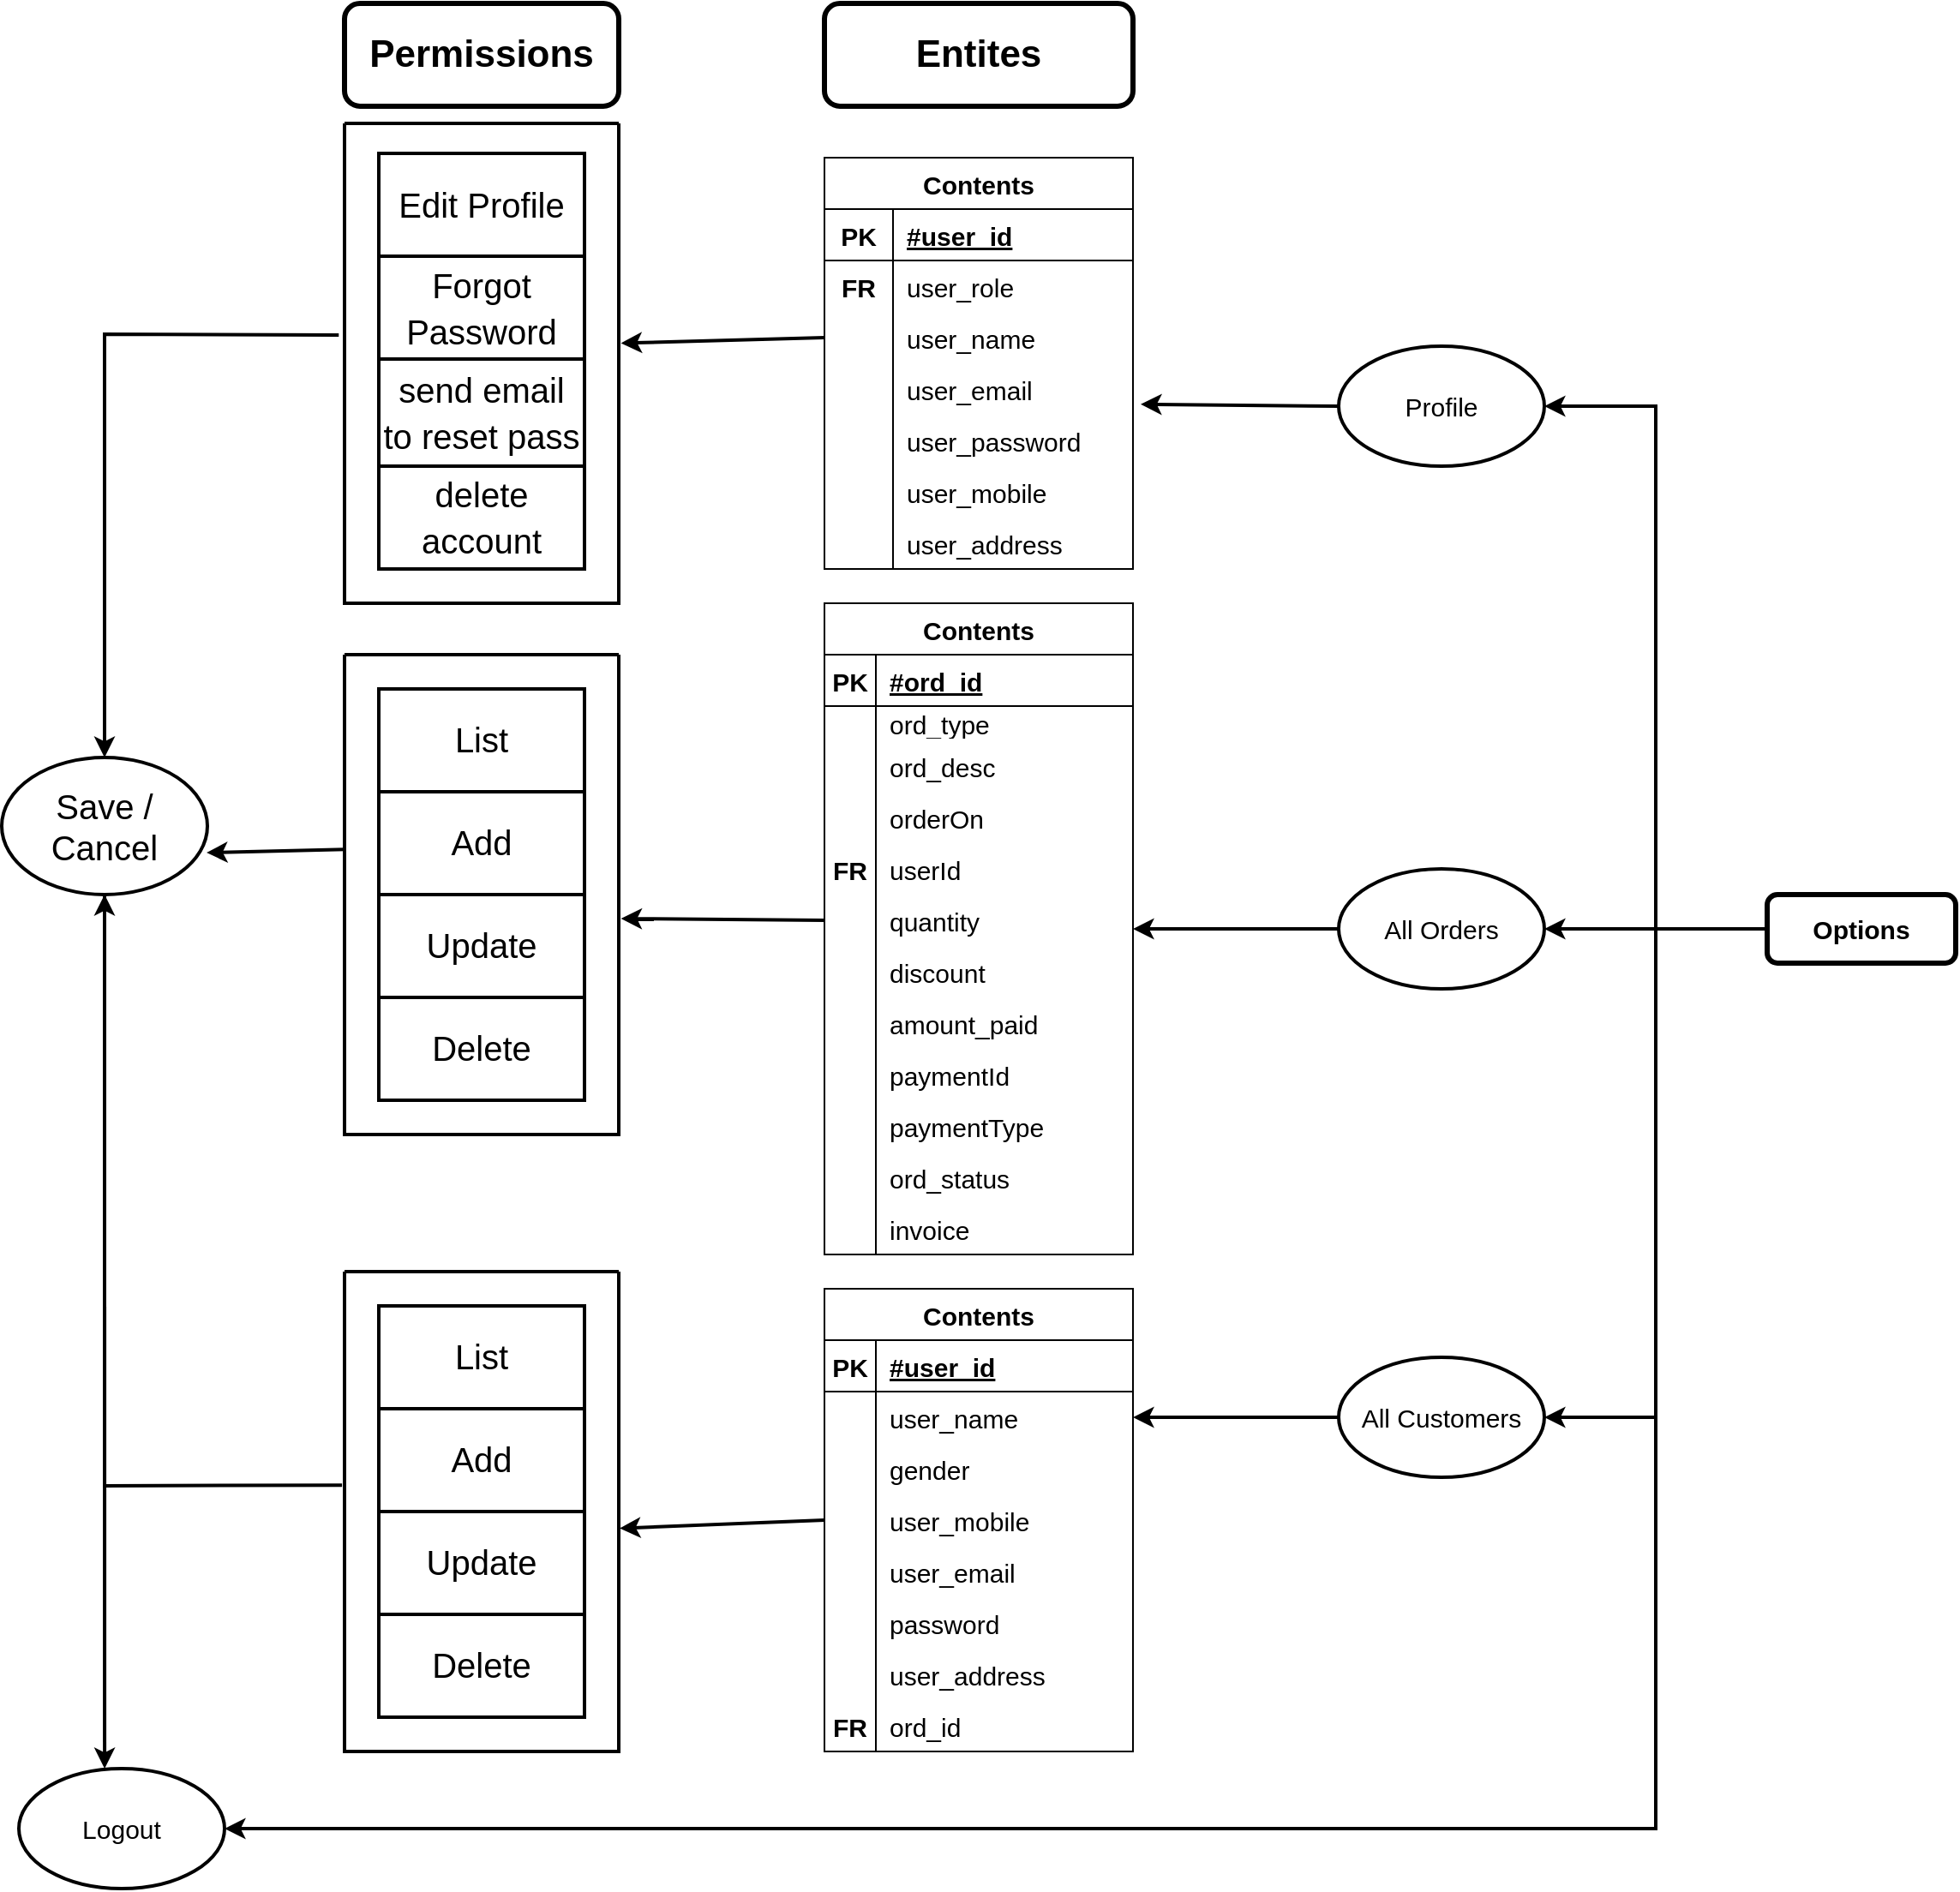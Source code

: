 <mxfile version="16.0.2" type="device"><diagram id="R2lEEEUBdFMjLlhIrx00" name="Page-1"><mxGraphModel dx="1298" dy="811" grid="1" gridSize="10" guides="1" tooltips="1" connect="1" arrows="1" fold="1" page="1" pageScale="1" pageWidth="850" pageHeight="1100" math="0" shadow="0" extFonts="Permanent Marker^https://fonts.googleapis.com/css?family=Permanent+Marker"><root><mxCell id="0"/><mxCell id="1" parent="0"/><mxCell id="sTj6Rtpr7MYNCjyvG1EF-151" style="edgeStyle=elbowEdgeStyle;rounded=0;orthogonalLoop=1;jettySize=auto;html=1;exitX=0;exitY=0.5;exitDx=0;exitDy=0;entryX=1;entryY=0.5;entryDx=0;entryDy=0;fontSize=15;strokeWidth=2;" parent="1" source="sTj6Rtpr7MYNCjyvG1EF-1" target="sTj6Rtpr7MYNCjyvG1EF-77" edge="1"><mxGeometry relative="1" as="geometry"><Array as="points"><mxPoint x="1285" y="440"/></Array></mxGeometry></mxCell><mxCell id="sTj6Rtpr7MYNCjyvG1EF-152" style="edgeStyle=elbowEdgeStyle;rounded=0;orthogonalLoop=1;jettySize=auto;html=1;exitX=0;exitY=0.5;exitDx=0;exitDy=0;entryX=1;entryY=0.5;entryDx=0;entryDy=0;fontSize=15;strokeWidth=2;" parent="1" source="sTj6Rtpr7MYNCjyvG1EF-1" target="sTj6Rtpr7MYNCjyvG1EF-78" edge="1"><mxGeometry relative="1" as="geometry"/></mxCell><mxCell id="sTj6Rtpr7MYNCjyvG1EF-153" style="edgeStyle=elbowEdgeStyle;rounded=0;orthogonalLoop=1;jettySize=auto;html=1;exitX=0;exitY=0.5;exitDx=0;exitDy=0;entryX=1;entryY=0.5;entryDx=0;entryDy=0;fontSize=15;strokeWidth=2;" parent="1" source="sTj6Rtpr7MYNCjyvG1EF-1" target="sTj6Rtpr7MYNCjyvG1EF-79" edge="1"><mxGeometry relative="1" as="geometry"/></mxCell><mxCell id="sTj6Rtpr7MYNCjyvG1EF-222" style="edgeStyle=elbowEdgeStyle;rounded=0;orthogonalLoop=1;jettySize=auto;html=1;exitX=0;exitY=0.5;exitDx=0;exitDy=0;fontSize=22;strokeWidth=2;entryX=1;entryY=0.5;entryDx=0;entryDy=0;" parent="1" source="sTj6Rtpr7MYNCjyvG1EF-1" target="sTj6Rtpr7MYNCjyvG1EF-80" edge="1"><mxGeometry relative="1" as="geometry"><mxPoint x="475.0" y="1125" as="targetPoint"/><mxPoint x="1355" y="590" as="sourcePoint"/><Array as="points"><mxPoint x="1285" y="850"/></Array></mxGeometry></mxCell><mxCell id="sTj6Rtpr7MYNCjyvG1EF-1" value="&lt;font style=&quot;font-size: 15px&quot;&gt;&lt;b&gt;Options&lt;/b&gt;&lt;/font&gt;" style="rounded=1;whiteSpace=wrap;html=1;strokeWidth=3;" parent="1" vertex="1"><mxGeometry x="1350" y="570" width="110" height="40" as="geometry"/></mxCell><mxCell id="sTj6Rtpr7MYNCjyvG1EF-156" style="edgeStyle=none;rounded=0;orthogonalLoop=1;jettySize=auto;html=1;exitX=0;exitY=0.5;exitDx=0;exitDy=0;entryX=1.025;entryY=0.796;entryDx=0;entryDy=0;entryPerimeter=0;fontSize=15;strokeWidth=2;" parent="1" source="sTj6Rtpr7MYNCjyvG1EF-77" target="sTj6Rtpr7MYNCjyvG1EF-88" edge="1"><mxGeometry relative="1" as="geometry"/></mxCell><mxCell id="sTj6Rtpr7MYNCjyvG1EF-77" value="Profile" style="ellipse;whiteSpace=wrap;html=1;fontSize=15;strokeWidth=2;" parent="1" vertex="1"><mxGeometry x="1100" y="250" width="120" height="70" as="geometry"/></mxCell><mxCell id="sTj6Rtpr7MYNCjyvG1EF-157" style="edgeStyle=none;rounded=0;orthogonalLoop=1;jettySize=auto;html=1;fontSize=15;strokeWidth=2;exitX=0;exitY=0.5;exitDx=0;exitDy=0;" parent="1" source="sTj6Rtpr7MYNCjyvG1EF-78" edge="1"><mxGeometry relative="1" as="geometry"><mxPoint x="1097" y="600" as="sourcePoint"/><mxPoint x="980" y="590" as="targetPoint"/></mxGeometry></mxCell><mxCell id="sTj6Rtpr7MYNCjyvG1EF-78" value="All Orders" style="ellipse;whiteSpace=wrap;html=1;fontSize=15;strokeWidth=2;" parent="1" vertex="1"><mxGeometry x="1100" y="555" width="120" height="70" as="geometry"/></mxCell><mxCell id="sTj6Rtpr7MYNCjyvG1EF-158" style="edgeStyle=none;rounded=0;orthogonalLoop=1;jettySize=auto;html=1;exitX=0;exitY=0.5;exitDx=0;exitDy=0;entryX=1;entryY=0.5;entryDx=0;entryDy=0;fontSize=15;strokeWidth=2;" parent="1" source="sTj6Rtpr7MYNCjyvG1EF-79" target="sTj6Rtpr7MYNCjyvG1EF-140" edge="1"><mxGeometry relative="1" as="geometry"/></mxCell><mxCell id="sTj6Rtpr7MYNCjyvG1EF-79" value="All Customers" style="ellipse;whiteSpace=wrap;html=1;fontSize=15;strokeWidth=2;" parent="1" vertex="1"><mxGeometry x="1100" y="840" width="120" height="70" as="geometry"/></mxCell><mxCell id="sTj6Rtpr7MYNCjyvG1EF-80" value="Logout" style="ellipse;whiteSpace=wrap;html=1;fontSize=15;strokeWidth=2;" parent="1" vertex="1"><mxGeometry x="330" y="1080" width="120" height="70" as="geometry"/></mxCell><mxCell id="sTj6Rtpr7MYNCjyvG1EF-81" value="Contents" style="shape=table;startSize=30;container=1;collapsible=1;childLayout=tableLayout;fixedRows=1;rowLines=0;fontStyle=1;align=center;resizeLast=1;fontSize=15;strokeWidth=1;" parent="1" vertex="1"><mxGeometry x="800" y="140" width="180" height="240" as="geometry"/></mxCell><mxCell id="sTj6Rtpr7MYNCjyvG1EF-82" value="" style="shape=partialRectangle;collapsible=0;dropTarget=0;pointerEvents=0;fillColor=none;top=0;left=0;bottom=1;right=0;points=[[0,0.5],[1,0.5]];portConstraint=eastwest;fontSize=15;strokeWidth=1;" parent="sTj6Rtpr7MYNCjyvG1EF-81" vertex="1"><mxGeometry y="30" width="180" height="30" as="geometry"/></mxCell><mxCell id="sTj6Rtpr7MYNCjyvG1EF-83" value="PK" style="shape=partialRectangle;connectable=0;fillColor=none;top=0;left=0;bottom=0;right=0;fontStyle=1;overflow=hidden;fontSize=15;strokeWidth=1;" parent="sTj6Rtpr7MYNCjyvG1EF-82" vertex="1"><mxGeometry width="40" height="30" as="geometry"><mxRectangle width="40" height="30" as="alternateBounds"/></mxGeometry></mxCell><mxCell id="sTj6Rtpr7MYNCjyvG1EF-84" value="#user_id" style="shape=partialRectangle;connectable=0;fillColor=none;top=0;left=0;bottom=0;right=0;align=left;spacingLeft=6;fontStyle=5;overflow=hidden;fontSize=15;strokeWidth=1;" parent="sTj6Rtpr7MYNCjyvG1EF-82" vertex="1"><mxGeometry x="40" width="140" height="30" as="geometry"><mxRectangle width="140" height="30" as="alternateBounds"/></mxGeometry></mxCell><mxCell id="sTj6Rtpr7MYNCjyvG1EF-100" value="" style="shape=partialRectangle;collapsible=0;dropTarget=0;pointerEvents=0;fillColor=none;top=0;left=0;bottom=0;right=0;points=[[0,0.5],[1,0.5]];portConstraint=eastwest;fontSize=15;strokeWidth=1;" parent="sTj6Rtpr7MYNCjyvG1EF-81" vertex="1"><mxGeometry y="60" width="180" height="30" as="geometry"/></mxCell><mxCell id="sTj6Rtpr7MYNCjyvG1EF-101" value="FR" style="shape=partialRectangle;connectable=0;fillColor=none;top=0;left=0;bottom=0;right=0;editable=1;overflow=hidden;fontSize=15;strokeWidth=1;fontStyle=1" parent="sTj6Rtpr7MYNCjyvG1EF-100" vertex="1"><mxGeometry width="40" height="30" as="geometry"><mxRectangle width="40" height="30" as="alternateBounds"/></mxGeometry></mxCell><mxCell id="sTj6Rtpr7MYNCjyvG1EF-102" value="user_role" style="shape=partialRectangle;connectable=0;fillColor=none;top=0;left=0;bottom=0;right=0;align=left;spacingLeft=6;overflow=hidden;fontSize=15;strokeWidth=1;" parent="sTj6Rtpr7MYNCjyvG1EF-100" vertex="1"><mxGeometry x="40" width="140" height="30" as="geometry"><mxRectangle width="140" height="30" as="alternateBounds"/></mxGeometry></mxCell><mxCell id="sTj6Rtpr7MYNCjyvG1EF-85" value="" style="shape=partialRectangle;collapsible=0;dropTarget=0;pointerEvents=0;fillColor=none;top=0;left=0;bottom=0;right=0;points=[[0,0.5],[1,0.5]];portConstraint=eastwest;fontSize=15;strokeWidth=1;" parent="sTj6Rtpr7MYNCjyvG1EF-81" vertex="1"><mxGeometry y="90" width="180" height="30" as="geometry"/></mxCell><mxCell id="sTj6Rtpr7MYNCjyvG1EF-86" value="" style="shape=partialRectangle;connectable=0;fillColor=none;top=0;left=0;bottom=0;right=0;editable=1;overflow=hidden;fontSize=15;strokeWidth=1;" parent="sTj6Rtpr7MYNCjyvG1EF-85" vertex="1"><mxGeometry width="40" height="30" as="geometry"><mxRectangle width="40" height="30" as="alternateBounds"/></mxGeometry></mxCell><mxCell id="sTj6Rtpr7MYNCjyvG1EF-87" value="user_name" style="shape=partialRectangle;connectable=0;fillColor=none;top=0;left=0;bottom=0;right=0;align=left;spacingLeft=6;overflow=hidden;fontSize=15;strokeWidth=1;" parent="sTj6Rtpr7MYNCjyvG1EF-85" vertex="1"><mxGeometry x="40" width="140" height="30" as="geometry"><mxRectangle width="140" height="30" as="alternateBounds"/></mxGeometry></mxCell><mxCell id="sTj6Rtpr7MYNCjyvG1EF-88" value="" style="shape=partialRectangle;collapsible=0;dropTarget=0;pointerEvents=0;fillColor=none;top=0;left=0;bottom=0;right=0;points=[[0,0.5],[1,0.5]];portConstraint=eastwest;fontSize=15;strokeWidth=1;" parent="sTj6Rtpr7MYNCjyvG1EF-81" vertex="1"><mxGeometry y="120" width="180" height="30" as="geometry"/></mxCell><mxCell id="sTj6Rtpr7MYNCjyvG1EF-89" value="" style="shape=partialRectangle;connectable=0;fillColor=none;top=0;left=0;bottom=0;right=0;editable=1;overflow=hidden;fontSize=15;strokeWidth=1;" parent="sTj6Rtpr7MYNCjyvG1EF-88" vertex="1"><mxGeometry width="40" height="30" as="geometry"><mxRectangle width="40" height="30" as="alternateBounds"/></mxGeometry></mxCell><mxCell id="sTj6Rtpr7MYNCjyvG1EF-90" value="user_email" style="shape=partialRectangle;connectable=0;fillColor=none;top=0;left=0;bottom=0;right=0;align=left;spacingLeft=6;overflow=hidden;fontSize=15;strokeWidth=1;" parent="sTj6Rtpr7MYNCjyvG1EF-88" vertex="1"><mxGeometry x="40" width="140" height="30" as="geometry"><mxRectangle width="140" height="30" as="alternateBounds"/></mxGeometry></mxCell><mxCell id="sTj6Rtpr7MYNCjyvG1EF-91" value="" style="shape=partialRectangle;collapsible=0;dropTarget=0;pointerEvents=0;fillColor=none;top=0;left=0;bottom=0;right=0;points=[[0,0.5],[1,0.5]];portConstraint=eastwest;fontSize=15;strokeWidth=1;" parent="sTj6Rtpr7MYNCjyvG1EF-81" vertex="1"><mxGeometry y="150" width="180" height="30" as="geometry"/></mxCell><mxCell id="sTj6Rtpr7MYNCjyvG1EF-92" value="" style="shape=partialRectangle;connectable=0;fillColor=none;top=0;left=0;bottom=0;right=0;editable=1;overflow=hidden;fontSize=15;strokeWidth=1;" parent="sTj6Rtpr7MYNCjyvG1EF-91" vertex="1"><mxGeometry width="40" height="30" as="geometry"><mxRectangle width="40" height="30" as="alternateBounds"/></mxGeometry></mxCell><mxCell id="sTj6Rtpr7MYNCjyvG1EF-93" value="user_password" style="shape=partialRectangle;connectable=0;fillColor=none;top=0;left=0;bottom=0;right=0;align=left;spacingLeft=6;overflow=hidden;fontSize=15;strokeWidth=1;" parent="sTj6Rtpr7MYNCjyvG1EF-91" vertex="1"><mxGeometry x="40" width="140" height="30" as="geometry"><mxRectangle width="140" height="30" as="alternateBounds"/></mxGeometry></mxCell><mxCell id="sTj6Rtpr7MYNCjyvG1EF-94" value="" style="shape=partialRectangle;collapsible=0;dropTarget=0;pointerEvents=0;fillColor=none;top=0;left=0;bottom=0;right=0;points=[[0,0.5],[1,0.5]];portConstraint=eastwest;fontSize=15;strokeWidth=1;" parent="sTj6Rtpr7MYNCjyvG1EF-81" vertex="1"><mxGeometry y="180" width="180" height="30" as="geometry"/></mxCell><mxCell id="sTj6Rtpr7MYNCjyvG1EF-95" value="" style="shape=partialRectangle;connectable=0;fillColor=none;top=0;left=0;bottom=0;right=0;editable=1;overflow=hidden;fontSize=15;strokeWidth=1;" parent="sTj6Rtpr7MYNCjyvG1EF-94" vertex="1"><mxGeometry width="40" height="30" as="geometry"><mxRectangle width="40" height="30" as="alternateBounds"/></mxGeometry></mxCell><mxCell id="sTj6Rtpr7MYNCjyvG1EF-96" value="user_mobile" style="shape=partialRectangle;connectable=0;fillColor=none;top=0;left=0;bottom=0;right=0;align=left;spacingLeft=6;overflow=hidden;fontSize=15;strokeWidth=1;" parent="sTj6Rtpr7MYNCjyvG1EF-94" vertex="1"><mxGeometry x="40" width="140" height="30" as="geometry"><mxRectangle width="140" height="30" as="alternateBounds"/></mxGeometry></mxCell><mxCell id="sTj6Rtpr7MYNCjyvG1EF-97" value="" style="shape=partialRectangle;collapsible=0;dropTarget=0;pointerEvents=0;fillColor=none;top=0;left=0;bottom=0;right=0;points=[[0,0.5],[1,0.5]];portConstraint=eastwest;fontSize=15;strokeWidth=1;" parent="sTj6Rtpr7MYNCjyvG1EF-81" vertex="1"><mxGeometry y="210" width="180" height="30" as="geometry"/></mxCell><mxCell id="sTj6Rtpr7MYNCjyvG1EF-98" value="" style="shape=partialRectangle;connectable=0;fillColor=none;top=0;left=0;bottom=0;right=0;editable=1;overflow=hidden;fontSize=15;strokeWidth=1;" parent="sTj6Rtpr7MYNCjyvG1EF-97" vertex="1"><mxGeometry width="40" height="30" as="geometry"><mxRectangle width="40" height="30" as="alternateBounds"/></mxGeometry></mxCell><mxCell id="sTj6Rtpr7MYNCjyvG1EF-99" value="user_address" style="shape=partialRectangle;connectable=0;fillColor=none;top=0;left=0;bottom=0;right=0;align=left;spacingLeft=6;overflow=hidden;fontSize=15;strokeWidth=1;" parent="sTj6Rtpr7MYNCjyvG1EF-97" vertex="1"><mxGeometry x="40" width="140" height="30" as="geometry"><mxRectangle width="140" height="30" as="alternateBounds"/></mxGeometry></mxCell><mxCell id="sTj6Rtpr7MYNCjyvG1EF-103" value="Contents" style="shape=table;startSize=30;container=1;collapsible=1;childLayout=tableLayout;fixedRows=1;rowLines=0;fontStyle=1;align=center;resizeLast=1;fontSize=15;strokeWidth=1;" parent="1" vertex="1"><mxGeometry x="800" y="400" width="180" height="380" as="geometry"/></mxCell><mxCell id="sTj6Rtpr7MYNCjyvG1EF-104" value="" style="shape=partialRectangle;collapsible=0;dropTarget=0;pointerEvents=0;fillColor=none;top=0;left=0;bottom=1;right=0;points=[[0,0.5],[1,0.5]];portConstraint=eastwest;fontSize=15;strokeWidth=1;" parent="sTj6Rtpr7MYNCjyvG1EF-103" vertex="1"><mxGeometry y="30" width="180" height="30" as="geometry"/></mxCell><mxCell id="sTj6Rtpr7MYNCjyvG1EF-105" value="PK" style="shape=partialRectangle;connectable=0;fillColor=none;top=0;left=0;bottom=0;right=0;fontStyle=1;overflow=hidden;fontSize=15;strokeWidth=1;" parent="sTj6Rtpr7MYNCjyvG1EF-104" vertex="1"><mxGeometry width="30" height="30" as="geometry"><mxRectangle width="30" height="30" as="alternateBounds"/></mxGeometry></mxCell><mxCell id="sTj6Rtpr7MYNCjyvG1EF-106" value="#ord_id" style="shape=partialRectangle;connectable=0;fillColor=none;top=0;left=0;bottom=0;right=0;align=left;spacingLeft=6;fontStyle=5;overflow=hidden;fontSize=15;strokeWidth=1;" parent="sTj6Rtpr7MYNCjyvG1EF-104" vertex="1"><mxGeometry x="30" width="150" height="30" as="geometry"><mxRectangle width="150" height="30" as="alternateBounds"/></mxGeometry></mxCell><mxCell id="sTj6Rtpr7MYNCjyvG1EF-107" value="" style="shape=partialRectangle;collapsible=0;dropTarget=0;pointerEvents=0;fillColor=none;top=0;left=0;bottom=0;right=0;points=[[0,0.5],[1,0.5]];portConstraint=eastwest;fontSize=15;strokeWidth=1;" parent="sTj6Rtpr7MYNCjyvG1EF-103" vertex="1"><mxGeometry y="60" width="180" height="20" as="geometry"/></mxCell><mxCell id="sTj6Rtpr7MYNCjyvG1EF-108" value="" style="shape=partialRectangle;connectable=0;fillColor=none;top=0;left=0;bottom=0;right=0;editable=1;overflow=hidden;fontSize=15;strokeWidth=1;" parent="sTj6Rtpr7MYNCjyvG1EF-107" vertex="1"><mxGeometry width="30" height="20" as="geometry"><mxRectangle width="30" height="20" as="alternateBounds"/></mxGeometry></mxCell><mxCell id="sTj6Rtpr7MYNCjyvG1EF-109" value="ord_type" style="shape=partialRectangle;connectable=0;fillColor=none;top=0;left=0;bottom=0;right=0;align=left;spacingLeft=6;overflow=hidden;fontSize=15;strokeWidth=1;" parent="sTj6Rtpr7MYNCjyvG1EF-107" vertex="1"><mxGeometry x="30" width="150" height="20" as="geometry"><mxRectangle width="150" height="20" as="alternateBounds"/></mxGeometry></mxCell><mxCell id="sTj6Rtpr7MYNCjyvG1EF-113" value="" style="shape=partialRectangle;collapsible=0;dropTarget=0;pointerEvents=0;fillColor=none;top=0;left=0;bottom=0;right=0;points=[[0,0.5],[1,0.5]];portConstraint=eastwest;fontSize=15;strokeWidth=1;" parent="sTj6Rtpr7MYNCjyvG1EF-103" vertex="1"><mxGeometry y="80" width="180" height="30" as="geometry"/></mxCell><mxCell id="sTj6Rtpr7MYNCjyvG1EF-114" value="" style="shape=partialRectangle;connectable=0;fillColor=none;top=0;left=0;bottom=0;right=0;editable=1;overflow=hidden;fontSize=15;strokeWidth=1;" parent="sTj6Rtpr7MYNCjyvG1EF-113" vertex="1"><mxGeometry width="30" height="30" as="geometry"><mxRectangle width="30" height="30" as="alternateBounds"/></mxGeometry></mxCell><mxCell id="sTj6Rtpr7MYNCjyvG1EF-115" value="ord_desc" style="shape=partialRectangle;connectable=0;fillColor=none;top=0;left=0;bottom=0;right=0;align=left;spacingLeft=6;overflow=hidden;fontSize=15;strokeWidth=1;" parent="sTj6Rtpr7MYNCjyvG1EF-113" vertex="1"><mxGeometry x="30" width="150" height="30" as="geometry"><mxRectangle width="150" height="30" as="alternateBounds"/></mxGeometry></mxCell><mxCell id="sTj6Rtpr7MYNCjyvG1EF-116" value="" style="shape=partialRectangle;collapsible=0;dropTarget=0;pointerEvents=0;fillColor=none;top=0;left=0;bottom=0;right=0;points=[[0,0.5],[1,0.5]];portConstraint=eastwest;fontSize=15;strokeWidth=1;" parent="sTj6Rtpr7MYNCjyvG1EF-103" vertex="1"><mxGeometry y="110" width="180" height="30" as="geometry"/></mxCell><mxCell id="sTj6Rtpr7MYNCjyvG1EF-117" value="" style="shape=partialRectangle;connectable=0;fillColor=none;top=0;left=0;bottom=0;right=0;editable=1;overflow=hidden;fontSize=15;strokeWidth=1;" parent="sTj6Rtpr7MYNCjyvG1EF-116" vertex="1"><mxGeometry width="30" height="30" as="geometry"><mxRectangle width="30" height="30" as="alternateBounds"/></mxGeometry></mxCell><mxCell id="sTj6Rtpr7MYNCjyvG1EF-118" value="orderOn" style="shape=partialRectangle;connectable=0;fillColor=none;top=0;left=0;bottom=0;right=0;align=left;spacingLeft=6;overflow=hidden;fontSize=15;strokeWidth=1;" parent="sTj6Rtpr7MYNCjyvG1EF-116" vertex="1"><mxGeometry x="30" width="150" height="30" as="geometry"><mxRectangle width="150" height="30" as="alternateBounds"/></mxGeometry></mxCell><mxCell id="sTj6Rtpr7MYNCjyvG1EF-200" value="" style="shape=partialRectangle;collapsible=0;dropTarget=0;pointerEvents=0;fillColor=none;top=0;left=0;bottom=0;right=0;points=[[0,0.5],[1,0.5]];portConstraint=eastwest;fontSize=15;strokeWidth=1;" parent="sTj6Rtpr7MYNCjyvG1EF-103" vertex="1"><mxGeometry y="140" width="180" height="30" as="geometry"/></mxCell><mxCell id="sTj6Rtpr7MYNCjyvG1EF-201" value="FR" style="shape=partialRectangle;connectable=0;fillColor=none;top=0;left=0;bottom=0;right=0;editable=1;overflow=hidden;fontSize=15;strokeWidth=1;fontStyle=1" parent="sTj6Rtpr7MYNCjyvG1EF-200" vertex="1"><mxGeometry width="30" height="30" as="geometry"><mxRectangle width="30" height="30" as="alternateBounds"/></mxGeometry></mxCell><mxCell id="sTj6Rtpr7MYNCjyvG1EF-202" value="userId" style="shape=partialRectangle;connectable=0;fillColor=none;top=0;left=0;bottom=0;right=0;align=left;spacingLeft=6;overflow=hidden;fontSize=15;strokeWidth=1;" parent="sTj6Rtpr7MYNCjyvG1EF-200" vertex="1"><mxGeometry x="30" width="150" height="30" as="geometry"><mxRectangle width="150" height="30" as="alternateBounds"/></mxGeometry></mxCell><mxCell id="sTj6Rtpr7MYNCjyvG1EF-209" value="" style="shape=partialRectangle;collapsible=0;dropTarget=0;pointerEvents=0;fillColor=none;top=0;left=0;bottom=0;right=0;points=[[0,0.5],[1,0.5]];portConstraint=eastwest;fontSize=15;strokeWidth=1;" parent="sTj6Rtpr7MYNCjyvG1EF-103" vertex="1"><mxGeometry y="170" width="180" height="30" as="geometry"/></mxCell><mxCell id="sTj6Rtpr7MYNCjyvG1EF-210" value="" style="shape=partialRectangle;connectable=0;fillColor=none;top=0;left=0;bottom=0;right=0;editable=1;overflow=hidden;fontSize=15;strokeWidth=1;" parent="sTj6Rtpr7MYNCjyvG1EF-209" vertex="1"><mxGeometry width="30" height="30" as="geometry"><mxRectangle width="30" height="30" as="alternateBounds"/></mxGeometry></mxCell><mxCell id="sTj6Rtpr7MYNCjyvG1EF-211" value="quantity" style="shape=partialRectangle;connectable=0;fillColor=none;top=0;left=0;bottom=0;right=0;align=left;spacingLeft=6;overflow=hidden;fontSize=15;strokeWidth=1;" parent="sTj6Rtpr7MYNCjyvG1EF-209" vertex="1"><mxGeometry x="30" width="150" height="30" as="geometry"><mxRectangle width="150" height="30" as="alternateBounds"/></mxGeometry></mxCell><mxCell id="sTj6Rtpr7MYNCjyvG1EF-215" value="" style="shape=partialRectangle;collapsible=0;dropTarget=0;pointerEvents=0;fillColor=none;top=0;left=0;bottom=0;right=0;points=[[0,0.5],[1,0.5]];portConstraint=eastwest;fontSize=15;strokeWidth=1;" parent="sTj6Rtpr7MYNCjyvG1EF-103" vertex="1"><mxGeometry y="200" width="180" height="30" as="geometry"/></mxCell><mxCell id="sTj6Rtpr7MYNCjyvG1EF-216" value="" style="shape=partialRectangle;connectable=0;fillColor=none;top=0;left=0;bottom=0;right=0;editable=1;overflow=hidden;fontSize=15;strokeWidth=1;" parent="sTj6Rtpr7MYNCjyvG1EF-215" vertex="1"><mxGeometry width="30" height="30" as="geometry"><mxRectangle width="30" height="30" as="alternateBounds"/></mxGeometry></mxCell><mxCell id="sTj6Rtpr7MYNCjyvG1EF-217" value="discount" style="shape=partialRectangle;connectable=0;fillColor=none;top=0;left=0;bottom=0;right=0;align=left;spacingLeft=6;overflow=hidden;fontSize=15;strokeWidth=1;" parent="sTj6Rtpr7MYNCjyvG1EF-215" vertex="1"><mxGeometry x="30" width="150" height="30" as="geometry"><mxRectangle width="150" height="30" as="alternateBounds"/></mxGeometry></mxCell><mxCell id="sTj6Rtpr7MYNCjyvG1EF-206" value="" style="shape=partialRectangle;collapsible=0;dropTarget=0;pointerEvents=0;fillColor=none;top=0;left=0;bottom=0;right=0;points=[[0,0.5],[1,0.5]];portConstraint=eastwest;fontSize=15;strokeWidth=1;" parent="sTj6Rtpr7MYNCjyvG1EF-103" vertex="1"><mxGeometry y="230" width="180" height="30" as="geometry"/></mxCell><mxCell id="sTj6Rtpr7MYNCjyvG1EF-207" value="" style="shape=partialRectangle;connectable=0;fillColor=none;top=0;left=0;bottom=0;right=0;editable=1;overflow=hidden;fontSize=15;strokeWidth=1;" parent="sTj6Rtpr7MYNCjyvG1EF-206" vertex="1"><mxGeometry width="30" height="30" as="geometry"><mxRectangle width="30" height="30" as="alternateBounds"/></mxGeometry></mxCell><mxCell id="sTj6Rtpr7MYNCjyvG1EF-208" value="amount_paid" style="shape=partialRectangle;connectable=0;fillColor=none;top=0;left=0;bottom=0;right=0;align=left;spacingLeft=6;overflow=hidden;fontSize=15;strokeWidth=1;" parent="sTj6Rtpr7MYNCjyvG1EF-206" vertex="1"><mxGeometry x="30" width="150" height="30" as="geometry"><mxRectangle width="150" height="30" as="alternateBounds"/></mxGeometry></mxCell><mxCell id="sTj6Rtpr7MYNCjyvG1EF-110" value="" style="shape=partialRectangle;collapsible=0;dropTarget=0;pointerEvents=0;fillColor=none;top=0;left=0;bottom=0;right=0;points=[[0,0.5],[1,0.5]];portConstraint=eastwest;fontSize=15;strokeWidth=1;" parent="sTj6Rtpr7MYNCjyvG1EF-103" vertex="1"><mxGeometry y="260" width="180" height="30" as="geometry"/></mxCell><mxCell id="sTj6Rtpr7MYNCjyvG1EF-111" value="" style="shape=partialRectangle;connectable=0;fillColor=none;top=0;left=0;bottom=0;right=0;editable=1;overflow=hidden;fontSize=15;strokeWidth=1;" parent="sTj6Rtpr7MYNCjyvG1EF-110" vertex="1"><mxGeometry width="30" height="30" as="geometry"><mxRectangle width="30" height="30" as="alternateBounds"/></mxGeometry></mxCell><mxCell id="sTj6Rtpr7MYNCjyvG1EF-112" value="paymentId" style="shape=partialRectangle;connectable=0;fillColor=none;top=0;left=0;bottom=0;right=0;align=left;spacingLeft=6;overflow=hidden;fontSize=15;strokeWidth=1;" parent="sTj6Rtpr7MYNCjyvG1EF-110" vertex="1"><mxGeometry x="30" width="150" height="30" as="geometry"><mxRectangle width="150" height="30" as="alternateBounds"/></mxGeometry></mxCell><mxCell id="sTj6Rtpr7MYNCjyvG1EF-197" value="" style="shape=partialRectangle;collapsible=0;dropTarget=0;pointerEvents=0;fillColor=none;top=0;left=0;bottom=0;right=0;points=[[0,0.5],[1,0.5]];portConstraint=eastwest;fontSize=15;strokeWidth=1;" parent="sTj6Rtpr7MYNCjyvG1EF-103" vertex="1"><mxGeometry y="290" width="180" height="30" as="geometry"/></mxCell><mxCell id="sTj6Rtpr7MYNCjyvG1EF-198" value="" style="shape=partialRectangle;connectable=0;fillColor=none;top=0;left=0;bottom=0;right=0;editable=1;overflow=hidden;fontSize=15;strokeWidth=1;" parent="sTj6Rtpr7MYNCjyvG1EF-197" vertex="1"><mxGeometry width="30" height="30" as="geometry"><mxRectangle width="30" height="30" as="alternateBounds"/></mxGeometry></mxCell><mxCell id="sTj6Rtpr7MYNCjyvG1EF-199" value="paymentType" style="shape=partialRectangle;connectable=0;fillColor=none;top=0;left=0;bottom=0;right=0;align=left;spacingLeft=6;overflow=hidden;fontSize=15;strokeWidth=1;" parent="sTj6Rtpr7MYNCjyvG1EF-197" vertex="1"><mxGeometry x="30" width="150" height="30" as="geometry"><mxRectangle width="150" height="30" as="alternateBounds"/></mxGeometry></mxCell><mxCell id="sTj6Rtpr7MYNCjyvG1EF-178" value="" style="shape=partialRectangle;collapsible=0;dropTarget=0;pointerEvents=0;fillColor=none;top=0;left=0;bottom=0;right=0;points=[[0,0.5],[1,0.5]];portConstraint=eastwest;fontSize=15;strokeWidth=1;" parent="sTj6Rtpr7MYNCjyvG1EF-103" vertex="1"><mxGeometry y="320" width="180" height="30" as="geometry"/></mxCell><mxCell id="sTj6Rtpr7MYNCjyvG1EF-179" value="" style="shape=partialRectangle;connectable=0;fillColor=none;top=0;left=0;bottom=0;right=0;editable=1;overflow=hidden;fontSize=15;strokeWidth=1;" parent="sTj6Rtpr7MYNCjyvG1EF-178" vertex="1"><mxGeometry width="30" height="30" as="geometry"><mxRectangle width="30" height="30" as="alternateBounds"/></mxGeometry></mxCell><mxCell id="sTj6Rtpr7MYNCjyvG1EF-180" value="ord_status" style="shape=partialRectangle;connectable=0;fillColor=none;top=0;left=0;bottom=0;right=0;align=left;spacingLeft=6;overflow=hidden;fontSize=15;strokeWidth=1;" parent="sTj6Rtpr7MYNCjyvG1EF-178" vertex="1"><mxGeometry x="30" width="150" height="30" as="geometry"><mxRectangle width="150" height="30" as="alternateBounds"/></mxGeometry></mxCell><mxCell id="sTj6Rtpr7MYNCjyvG1EF-218" value="" style="shape=partialRectangle;collapsible=0;dropTarget=0;pointerEvents=0;fillColor=none;top=0;left=0;bottom=0;right=0;points=[[0,0.5],[1,0.5]];portConstraint=eastwest;fontSize=15;strokeWidth=1;" parent="sTj6Rtpr7MYNCjyvG1EF-103" vertex="1"><mxGeometry y="350" width="180" height="30" as="geometry"/></mxCell><mxCell id="sTj6Rtpr7MYNCjyvG1EF-219" value="" style="shape=partialRectangle;connectable=0;fillColor=none;top=0;left=0;bottom=0;right=0;editable=1;overflow=hidden;fontSize=15;strokeWidth=1;" parent="sTj6Rtpr7MYNCjyvG1EF-218" vertex="1"><mxGeometry width="30" height="30" as="geometry"><mxRectangle width="30" height="30" as="alternateBounds"/></mxGeometry></mxCell><mxCell id="sTj6Rtpr7MYNCjyvG1EF-220" value="invoice" style="shape=partialRectangle;connectable=0;fillColor=none;top=0;left=0;bottom=0;right=0;align=left;spacingLeft=6;overflow=hidden;fontSize=15;strokeWidth=1;" parent="sTj6Rtpr7MYNCjyvG1EF-218" vertex="1"><mxGeometry x="30" width="150" height="30" as="geometry"><mxRectangle width="150" height="30" as="alternateBounds"/></mxGeometry></mxCell><mxCell id="sTj6Rtpr7MYNCjyvG1EF-136" value="Contents" style="shape=table;startSize=30;container=1;collapsible=1;childLayout=tableLayout;fixedRows=1;rowLines=0;fontStyle=1;align=center;resizeLast=1;fontSize=15;strokeWidth=1;" parent="1" vertex="1"><mxGeometry x="800" y="800" width="180" height="270" as="geometry"/></mxCell><mxCell id="sTj6Rtpr7MYNCjyvG1EF-137" value="" style="shape=partialRectangle;collapsible=0;dropTarget=0;pointerEvents=0;fillColor=none;top=0;left=0;bottom=1;right=0;points=[[0,0.5],[1,0.5]];portConstraint=eastwest;fontSize=15;strokeWidth=1;" parent="sTj6Rtpr7MYNCjyvG1EF-136" vertex="1"><mxGeometry y="30" width="180" height="30" as="geometry"/></mxCell><mxCell id="sTj6Rtpr7MYNCjyvG1EF-138" value="PK" style="shape=partialRectangle;connectable=0;fillColor=none;top=0;left=0;bottom=0;right=0;fontStyle=1;overflow=hidden;fontSize=15;strokeWidth=1;" parent="sTj6Rtpr7MYNCjyvG1EF-137" vertex="1"><mxGeometry width="30" height="30" as="geometry"><mxRectangle width="30" height="30" as="alternateBounds"/></mxGeometry></mxCell><mxCell id="sTj6Rtpr7MYNCjyvG1EF-139" value="#user_id" style="shape=partialRectangle;connectable=0;fillColor=none;top=0;left=0;bottom=0;right=0;align=left;spacingLeft=6;fontStyle=5;overflow=hidden;fontSize=15;strokeWidth=1;" parent="sTj6Rtpr7MYNCjyvG1EF-137" vertex="1"><mxGeometry x="30" width="150" height="30" as="geometry"><mxRectangle width="150" height="30" as="alternateBounds"/></mxGeometry></mxCell><mxCell id="sTj6Rtpr7MYNCjyvG1EF-140" value="" style="shape=partialRectangle;collapsible=0;dropTarget=0;pointerEvents=0;fillColor=none;top=0;left=0;bottom=0;right=0;points=[[0,0.5],[1,0.5]];portConstraint=eastwest;fontSize=15;strokeWidth=1;" parent="sTj6Rtpr7MYNCjyvG1EF-136" vertex="1"><mxGeometry y="60" width="180" height="30" as="geometry"/></mxCell><mxCell id="sTj6Rtpr7MYNCjyvG1EF-141" value="" style="shape=partialRectangle;connectable=0;fillColor=none;top=0;left=0;bottom=0;right=0;editable=1;overflow=hidden;fontSize=15;strokeWidth=1;" parent="sTj6Rtpr7MYNCjyvG1EF-140" vertex="1"><mxGeometry width="30" height="30" as="geometry"><mxRectangle width="30" height="30" as="alternateBounds"/></mxGeometry></mxCell><mxCell id="sTj6Rtpr7MYNCjyvG1EF-142" value="user_name" style="shape=partialRectangle;connectable=0;fillColor=none;top=0;left=0;bottom=0;right=0;align=left;spacingLeft=6;overflow=hidden;fontSize=15;strokeWidth=1;" parent="sTj6Rtpr7MYNCjyvG1EF-140" vertex="1"><mxGeometry x="30" width="150" height="30" as="geometry"><mxRectangle width="150" height="30" as="alternateBounds"/></mxGeometry></mxCell><mxCell id="sTj6Rtpr7MYNCjyvG1EF-212" value="" style="shape=partialRectangle;collapsible=0;dropTarget=0;pointerEvents=0;fillColor=none;top=0;left=0;bottom=0;right=0;points=[[0,0.5],[1,0.5]];portConstraint=eastwest;fontSize=15;strokeWidth=1;" parent="sTj6Rtpr7MYNCjyvG1EF-136" vertex="1"><mxGeometry y="90" width="180" height="30" as="geometry"/></mxCell><mxCell id="sTj6Rtpr7MYNCjyvG1EF-213" value="" style="shape=partialRectangle;connectable=0;fillColor=none;top=0;left=0;bottom=0;right=0;editable=1;overflow=hidden;fontSize=15;strokeWidth=1;" parent="sTj6Rtpr7MYNCjyvG1EF-212" vertex="1"><mxGeometry width="30" height="30" as="geometry"><mxRectangle width="30" height="30" as="alternateBounds"/></mxGeometry></mxCell><mxCell id="sTj6Rtpr7MYNCjyvG1EF-214" value="gender" style="shape=partialRectangle;connectable=0;fillColor=none;top=0;left=0;bottom=0;right=0;align=left;spacingLeft=6;overflow=hidden;fontSize=15;strokeWidth=1;" parent="sTj6Rtpr7MYNCjyvG1EF-212" vertex="1"><mxGeometry x="30" width="150" height="30" as="geometry"><mxRectangle width="150" height="30" as="alternateBounds"/></mxGeometry></mxCell><mxCell id="sTj6Rtpr7MYNCjyvG1EF-143" value="" style="shape=partialRectangle;collapsible=0;dropTarget=0;pointerEvents=0;fillColor=none;top=0;left=0;bottom=0;right=0;points=[[0,0.5],[1,0.5]];portConstraint=eastwest;fontSize=15;strokeWidth=1;" parent="sTj6Rtpr7MYNCjyvG1EF-136" vertex="1"><mxGeometry y="120" width="180" height="30" as="geometry"/></mxCell><mxCell id="sTj6Rtpr7MYNCjyvG1EF-144" value="" style="shape=partialRectangle;connectable=0;fillColor=none;top=0;left=0;bottom=0;right=0;editable=1;overflow=hidden;fontSize=15;strokeWidth=1;" parent="sTj6Rtpr7MYNCjyvG1EF-143" vertex="1"><mxGeometry width="30" height="30" as="geometry"><mxRectangle width="30" height="30" as="alternateBounds"/></mxGeometry></mxCell><mxCell id="sTj6Rtpr7MYNCjyvG1EF-145" value="user_mobile" style="shape=partialRectangle;connectable=0;fillColor=none;top=0;left=0;bottom=0;right=0;align=left;spacingLeft=6;overflow=hidden;fontSize=15;strokeWidth=1;" parent="sTj6Rtpr7MYNCjyvG1EF-143" vertex="1"><mxGeometry x="30" width="150" height="30" as="geometry"><mxRectangle width="150" height="30" as="alternateBounds"/></mxGeometry></mxCell><mxCell id="sTj6Rtpr7MYNCjyvG1EF-146" value="" style="shape=partialRectangle;collapsible=0;dropTarget=0;pointerEvents=0;fillColor=none;top=0;left=0;bottom=0;right=0;points=[[0,0.5],[1,0.5]];portConstraint=eastwest;fontSize=15;strokeWidth=1;" parent="sTj6Rtpr7MYNCjyvG1EF-136" vertex="1"><mxGeometry y="150" width="180" height="30" as="geometry"/></mxCell><mxCell id="sTj6Rtpr7MYNCjyvG1EF-147" value="" style="shape=partialRectangle;connectable=0;fillColor=none;top=0;left=0;bottom=0;right=0;editable=1;overflow=hidden;fontSize=15;strokeWidth=1;" parent="sTj6Rtpr7MYNCjyvG1EF-146" vertex="1"><mxGeometry width="30" height="30" as="geometry"><mxRectangle width="30" height="30" as="alternateBounds"/></mxGeometry></mxCell><mxCell id="sTj6Rtpr7MYNCjyvG1EF-148" value="user_email" style="shape=partialRectangle;connectable=0;fillColor=none;top=0;left=0;bottom=0;right=0;align=left;spacingLeft=6;overflow=hidden;fontSize=15;strokeWidth=1;" parent="sTj6Rtpr7MYNCjyvG1EF-146" vertex="1"><mxGeometry x="30" width="150" height="30" as="geometry"><mxRectangle width="150" height="30" as="alternateBounds"/></mxGeometry></mxCell><mxCell id="sTj6Rtpr7MYNCjyvG1EF-187" value="" style="shape=partialRectangle;collapsible=0;dropTarget=0;pointerEvents=0;fillColor=none;top=0;left=0;bottom=0;right=0;points=[[0,0.5],[1,0.5]];portConstraint=eastwest;fontSize=15;strokeWidth=1;" parent="sTj6Rtpr7MYNCjyvG1EF-136" vertex="1"><mxGeometry y="180" width="180" height="30" as="geometry"/></mxCell><mxCell id="sTj6Rtpr7MYNCjyvG1EF-188" value="" style="shape=partialRectangle;connectable=0;fillColor=none;top=0;left=0;bottom=0;right=0;editable=1;overflow=hidden;fontSize=15;strokeWidth=1;" parent="sTj6Rtpr7MYNCjyvG1EF-187" vertex="1"><mxGeometry width="30" height="30" as="geometry"><mxRectangle width="30" height="30" as="alternateBounds"/></mxGeometry></mxCell><mxCell id="sTj6Rtpr7MYNCjyvG1EF-189" value="password" style="shape=partialRectangle;connectable=0;fillColor=none;top=0;left=0;bottom=0;right=0;align=left;spacingLeft=6;overflow=hidden;fontSize=15;strokeWidth=1;" parent="sTj6Rtpr7MYNCjyvG1EF-187" vertex="1"><mxGeometry x="30" width="150" height="30" as="geometry"><mxRectangle width="150" height="30" as="alternateBounds"/></mxGeometry></mxCell><mxCell id="sTj6Rtpr7MYNCjyvG1EF-190" value="" style="shape=partialRectangle;collapsible=0;dropTarget=0;pointerEvents=0;fillColor=none;top=0;left=0;bottom=0;right=0;points=[[0,0.5],[1,0.5]];portConstraint=eastwest;fontSize=15;strokeWidth=1;" parent="sTj6Rtpr7MYNCjyvG1EF-136" vertex="1"><mxGeometry y="210" width="180" height="30" as="geometry"/></mxCell><mxCell id="sTj6Rtpr7MYNCjyvG1EF-191" value="" style="shape=partialRectangle;connectable=0;fillColor=none;top=0;left=0;bottom=0;right=0;editable=1;overflow=hidden;fontSize=15;strokeWidth=1;" parent="sTj6Rtpr7MYNCjyvG1EF-190" vertex="1"><mxGeometry width="30" height="30" as="geometry"><mxRectangle width="30" height="30" as="alternateBounds"/></mxGeometry></mxCell><mxCell id="sTj6Rtpr7MYNCjyvG1EF-192" value="user_address" style="shape=partialRectangle;connectable=0;fillColor=none;top=0;left=0;bottom=0;right=0;align=left;spacingLeft=6;overflow=hidden;fontSize=15;strokeWidth=1;" parent="sTj6Rtpr7MYNCjyvG1EF-190" vertex="1"><mxGeometry x="30" width="150" height="30" as="geometry"><mxRectangle width="150" height="30" as="alternateBounds"/></mxGeometry></mxCell><mxCell id="sTj6Rtpr7MYNCjyvG1EF-203" value="" style="shape=partialRectangle;collapsible=0;dropTarget=0;pointerEvents=0;fillColor=none;top=0;left=0;bottom=0;right=0;points=[[0,0.5],[1,0.5]];portConstraint=eastwest;fontSize=15;strokeWidth=1;" parent="sTj6Rtpr7MYNCjyvG1EF-136" vertex="1"><mxGeometry y="240" width="180" height="30" as="geometry"/></mxCell><mxCell id="sTj6Rtpr7MYNCjyvG1EF-204" value="FR" style="shape=partialRectangle;connectable=0;fillColor=none;top=0;left=0;bottom=0;right=0;editable=1;overflow=hidden;fontSize=15;strokeWidth=1;fontStyle=1" parent="sTj6Rtpr7MYNCjyvG1EF-203" vertex="1"><mxGeometry width="30" height="30" as="geometry"><mxRectangle width="30" height="30" as="alternateBounds"/></mxGeometry></mxCell><mxCell id="sTj6Rtpr7MYNCjyvG1EF-205" value="ord_id" style="shape=partialRectangle;connectable=0;fillColor=none;top=0;left=0;bottom=0;right=0;align=left;spacingLeft=6;overflow=hidden;fontSize=15;strokeWidth=1;" parent="sTj6Rtpr7MYNCjyvG1EF-203" vertex="1"><mxGeometry x="30" width="150" height="30" as="geometry"><mxRectangle width="150" height="30" as="alternateBounds"/></mxGeometry></mxCell><mxCell id="sTj6Rtpr7MYNCjyvG1EF-195" value="&lt;font style=&quot;font-size: 22px&quot;&gt;&lt;b&gt;Entites&lt;/b&gt;&lt;/font&gt;" style="rounded=1;whiteSpace=wrap;html=1;fontSize=15;strokeWidth=3;" parent="1" vertex="1"><mxGeometry x="800" y="50" width="180" height="60" as="geometry"/></mxCell><mxCell id="sTj6Rtpr7MYNCjyvG1EF-196" value="&lt;font style=&quot;font-size: 22px&quot;&gt;&lt;b&gt;Permissions&lt;/b&gt;&lt;/font&gt;" style="rounded=1;whiteSpace=wrap;html=1;fontSize=15;strokeWidth=3;" parent="1" vertex="1"><mxGeometry x="520" y="50" width="160" height="60" as="geometry"/></mxCell><mxCell id="sTj6Rtpr7MYNCjyvG1EF-236" value="Save / Cancel" style="ellipse;whiteSpace=wrap;html=1;fontSize=20;strokeWidth=2;" parent="1" vertex="1"><mxGeometry x="320" y="490" width="120" height="80" as="geometry"/></mxCell><mxCell id="sTj6Rtpr7MYNCjyvG1EF-245" value="" style="group" parent="1" vertex="1" connectable="0"><mxGeometry x="520" y="790" width="160" height="280" as="geometry"/></mxCell><mxCell id="sTj6Rtpr7MYNCjyvG1EF-232" value="&lt;font style=&quot;font-size: 20px&quot;&gt;List&lt;/font&gt;" style="rounded=0;whiteSpace=wrap;html=1;fontSize=22;strokeWidth=2;" parent="sTj6Rtpr7MYNCjyvG1EF-245" vertex="1"><mxGeometry x="20" y="20" width="120" height="60" as="geometry"/></mxCell><mxCell id="sTj6Rtpr7MYNCjyvG1EF-233" value="&lt;font style=&quot;font-size: 20px&quot;&gt;Add&lt;/font&gt;" style="rounded=0;whiteSpace=wrap;html=1;fontSize=22;strokeWidth=2;" parent="sTj6Rtpr7MYNCjyvG1EF-245" vertex="1"><mxGeometry x="20" y="80" width="120" height="60" as="geometry"/></mxCell><mxCell id="sTj6Rtpr7MYNCjyvG1EF-234" value="&lt;font style=&quot;font-size: 20px&quot;&gt;Update&lt;/font&gt;" style="rounded=0;whiteSpace=wrap;html=1;fontSize=22;strokeWidth=2;" parent="sTj6Rtpr7MYNCjyvG1EF-245" vertex="1"><mxGeometry x="20" y="140" width="120" height="60" as="geometry"/></mxCell><mxCell id="sTj6Rtpr7MYNCjyvG1EF-235" value="&lt;font style=&quot;font-size: 20px&quot;&gt;Delete&lt;/font&gt;" style="rounded=0;whiteSpace=wrap;html=1;fontSize=22;strokeWidth=2;" parent="sTj6Rtpr7MYNCjyvG1EF-245" vertex="1"><mxGeometry x="20" y="200" width="120" height="60" as="geometry"/></mxCell><mxCell id="sTj6Rtpr7MYNCjyvG1EF-242" value="" style="swimlane;startSize=0;fontSize=20;strokeWidth=2;" parent="sTj6Rtpr7MYNCjyvG1EF-245" vertex="1"><mxGeometry width="160" height="280" as="geometry"><mxRectangle width="50" height="40" as="alternateBounds"/></mxGeometry></mxCell><mxCell id="sTj6Rtpr7MYNCjyvG1EF-246" value="" style="group" parent="1" vertex="1" connectable="0"><mxGeometry x="520" y="430" width="160" height="280" as="geometry"/></mxCell><mxCell id="sTj6Rtpr7MYNCjyvG1EF-227" value="&lt;font style=&quot;font-size: 20px&quot;&gt;List&lt;/font&gt;" style="rounded=0;whiteSpace=wrap;html=1;fontSize=22;strokeWidth=2;" parent="sTj6Rtpr7MYNCjyvG1EF-246" vertex="1"><mxGeometry x="20" y="20" width="120" height="60" as="geometry"/></mxCell><mxCell id="sTj6Rtpr7MYNCjyvG1EF-228" value="&lt;font style=&quot;font-size: 20px&quot;&gt;Add&lt;/font&gt;" style="rounded=0;whiteSpace=wrap;html=1;fontSize=22;strokeWidth=2;" parent="sTj6Rtpr7MYNCjyvG1EF-246" vertex="1"><mxGeometry x="20" y="80" width="120" height="60" as="geometry"/></mxCell><mxCell id="sTj6Rtpr7MYNCjyvG1EF-230" value="&lt;font style=&quot;font-size: 20px&quot;&gt;Update&lt;/font&gt;" style="rounded=0;whiteSpace=wrap;html=1;fontSize=22;strokeWidth=2;" parent="sTj6Rtpr7MYNCjyvG1EF-246" vertex="1"><mxGeometry x="20" y="140" width="120" height="60" as="geometry"/></mxCell><mxCell id="sTj6Rtpr7MYNCjyvG1EF-231" value="&lt;font style=&quot;font-size: 20px&quot;&gt;Delete&lt;/font&gt;" style="rounded=0;whiteSpace=wrap;html=1;fontSize=22;strokeWidth=2;" parent="sTj6Rtpr7MYNCjyvG1EF-246" vertex="1"><mxGeometry x="20" y="200" width="120" height="60" as="geometry"/></mxCell><mxCell id="sTj6Rtpr7MYNCjyvG1EF-240" value="" style="swimlane;startSize=0;fontSize=20;strokeWidth=2;" parent="sTj6Rtpr7MYNCjyvG1EF-246" vertex="1"><mxGeometry width="160" height="280" as="geometry"/></mxCell><mxCell id="sTj6Rtpr7MYNCjyvG1EF-247" value="" style="group" parent="1" vertex="1" connectable="0"><mxGeometry x="520" y="120" width="160" height="280" as="geometry"/></mxCell><mxCell id="sTj6Rtpr7MYNCjyvG1EF-223" value="&lt;font style=&quot;font-size: 20px&quot;&gt;Edit Profile&lt;/font&gt;" style="rounded=0;whiteSpace=wrap;html=1;fontSize=22;strokeWidth=2;" parent="sTj6Rtpr7MYNCjyvG1EF-247" vertex="1"><mxGeometry x="20" y="17.5" width="120" height="60" as="geometry"/></mxCell><mxCell id="sTj6Rtpr7MYNCjyvG1EF-224" value="&lt;font style=&quot;font-size: 20px&quot;&gt;Forgot Password&lt;/font&gt;" style="rounded=0;whiteSpace=wrap;html=1;fontSize=22;strokeWidth=2;" parent="sTj6Rtpr7MYNCjyvG1EF-247" vertex="1"><mxGeometry x="20" y="77.5" width="120" height="60" as="geometry"/></mxCell><mxCell id="sTj6Rtpr7MYNCjyvG1EF-225" value="&lt;font style=&quot;font-size: 20px&quot;&gt;send email to reset pass&lt;/font&gt;" style="rounded=0;whiteSpace=wrap;html=1;fontSize=22;strokeWidth=2;" parent="sTj6Rtpr7MYNCjyvG1EF-247" vertex="1"><mxGeometry x="20" y="137.5" width="120" height="62.5" as="geometry"/></mxCell><mxCell id="sTj6Rtpr7MYNCjyvG1EF-226" value="&lt;font style=&quot;font-size: 20px&quot;&gt;delete account&lt;/font&gt;" style="rounded=0;whiteSpace=wrap;html=1;fontSize=22;strokeWidth=2;" parent="sTj6Rtpr7MYNCjyvG1EF-247" vertex="1"><mxGeometry x="20" y="200" width="120" height="60" as="geometry"/></mxCell><mxCell id="sTj6Rtpr7MYNCjyvG1EF-239" value="" style="swimlane;startSize=0;fontSize=20;strokeWidth=2;" parent="sTj6Rtpr7MYNCjyvG1EF-247" vertex="1"><mxGeometry width="160" height="280" as="geometry"/></mxCell><mxCell id="sTj6Rtpr7MYNCjyvG1EF-248" style="edgeStyle=none;rounded=0;orthogonalLoop=1;jettySize=auto;html=1;exitX=0;exitY=0.5;exitDx=0;exitDy=0;fontSize=20;strokeWidth=2;entryX=1.008;entryY=0.458;entryDx=0;entryDy=0;entryPerimeter=0;" parent="1" source="sTj6Rtpr7MYNCjyvG1EF-85" target="sTj6Rtpr7MYNCjyvG1EF-239" edge="1"><mxGeometry relative="1" as="geometry"><mxPoint x="670" y="244.824" as="targetPoint"/></mxGeometry></mxCell><mxCell id="sTj6Rtpr7MYNCjyvG1EF-249" style="edgeStyle=none;rounded=0;orthogonalLoop=1;jettySize=auto;html=1;exitX=0;exitY=0.5;exitDx=0;exitDy=0;entryX=1.008;entryY=0.55;entryDx=0;entryDy=0;entryPerimeter=0;fontSize=20;strokeWidth=2;" parent="1" source="sTj6Rtpr7MYNCjyvG1EF-209" target="sTj6Rtpr7MYNCjyvG1EF-240" edge="1"><mxGeometry relative="1" as="geometry"/></mxCell><mxCell id="sTj6Rtpr7MYNCjyvG1EF-250" style="edgeStyle=none;rounded=0;orthogonalLoop=1;jettySize=auto;html=1;exitX=0;exitY=0.5;exitDx=0;exitDy=0;entryX=1.003;entryY=0.535;entryDx=0;entryDy=0;entryPerimeter=0;fontSize=20;strokeWidth=2;" parent="1" source="sTj6Rtpr7MYNCjyvG1EF-143" target="sTj6Rtpr7MYNCjyvG1EF-242" edge="1"><mxGeometry relative="1" as="geometry"/></mxCell><mxCell id="sTj6Rtpr7MYNCjyvG1EF-251" value="" style="endArrow=classic;html=1;rounded=0;fontSize=20;strokeWidth=2;exitX=-0.021;exitY=0.441;exitDx=0;exitDy=0;exitPerimeter=0;entryX=0.5;entryY=0;entryDx=0;entryDy=0;" parent="1" source="sTj6Rtpr7MYNCjyvG1EF-239" target="sTj6Rtpr7MYNCjyvG1EF-236" edge="1"><mxGeometry width="50" height="50" relative="1" as="geometry"><mxPoint x="850" y="470" as="sourcePoint"/><mxPoint x="900" y="420" as="targetPoint"/><Array as="points"><mxPoint x="380" y="243"/></Array></mxGeometry></mxCell><mxCell id="sTj6Rtpr7MYNCjyvG1EF-252" value="" style="endArrow=classic;html=1;rounded=0;fontSize=20;strokeWidth=2;exitX=0.003;exitY=0.406;exitDx=0;exitDy=0;exitPerimeter=0;entryX=0.996;entryY=0.694;entryDx=0;entryDy=0;entryPerimeter=0;" parent="1" source="sTj6Rtpr7MYNCjyvG1EF-240" target="sTj6Rtpr7MYNCjyvG1EF-236" edge="1"><mxGeometry width="50" height="50" relative="1" as="geometry"><mxPoint x="850" y="780" as="sourcePoint"/><mxPoint x="900" y="730" as="targetPoint"/></mxGeometry></mxCell><mxCell id="sTj6Rtpr7MYNCjyvG1EF-253" value="" style="endArrow=classic;html=1;rounded=0;fontSize=20;strokeWidth=2;exitX=-0.009;exitY=0.445;exitDx=0;exitDy=0;exitPerimeter=0;entryX=0.5;entryY=1;entryDx=0;entryDy=0;" parent="1" source="sTj6Rtpr7MYNCjyvG1EF-242" target="sTj6Rtpr7MYNCjyvG1EF-236" edge="1"><mxGeometry width="50" height="50" relative="1" as="geometry"><mxPoint x="850" y="780" as="sourcePoint"/><mxPoint x="900" y="730" as="targetPoint"/><Array as="points"><mxPoint x="380" y="915"/></Array></mxGeometry></mxCell><mxCell id="sTj6Rtpr7MYNCjyvG1EF-254" value="" style="endArrow=classic;html=1;rounded=0;fontSize=20;strokeWidth=2;exitX=0.5;exitY=1;exitDx=0;exitDy=0;entryX=0.417;entryY=0;entryDx=0;entryDy=0;entryPerimeter=0;" parent="1" source="sTj6Rtpr7MYNCjyvG1EF-236" target="sTj6Rtpr7MYNCjyvG1EF-80" edge="1"><mxGeometry width="50" height="50" relative="1" as="geometry"><mxPoint x="850" y="780" as="sourcePoint"/><mxPoint x="380" y="1060" as="targetPoint"/></mxGeometry></mxCell></root></mxGraphModel></diagram></mxfile>
